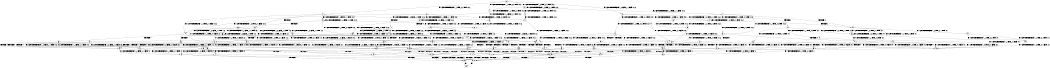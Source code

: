digraph BCG {
size = "7, 10.5";
center = TRUE;
node [shape = circle];
0 [peripheries = 2];
0 -> 1 [label = "EX !0 !ATOMIC_EXCH_BRANCH (1, +1, TRUE, +0, 2, TRUE) !:0:1:2:"];
0 -> 2 [label = "EX !1 !ATOMIC_EXCH_BRANCH (1, +0, TRUE, +0, 1, TRUE) !:0:1:2:"];
0 -> 3 [label = "EX !2 !ATOMIC_EXCH_BRANCH (1, +0, FALSE, +1, 1, FALSE) !:0:1:2:"];
0 -> 4 [label = "EX !0 !ATOMIC_EXCH_BRANCH (1, +1, TRUE, +0, 2, TRUE) !:0:1:2:"];
1 -> 5 [label = "EX !2 !ATOMIC_EXCH_BRANCH (1, +0, FALSE, +1, 1, TRUE) !:0:1:2:"];
2 -> 6 [label = "EX !0 !ATOMIC_EXCH_BRANCH (1, +1, TRUE, +0, 2, TRUE) !:0:1:2:"];
2 -> 7 [label = "EX !2 !ATOMIC_EXCH_BRANCH (1, +0, FALSE, +1, 1, FALSE) !:0:1:2:"];
2 -> 8 [label = "EX !0 !ATOMIC_EXCH_BRANCH (1, +1, TRUE, +0, 2, TRUE) !:0:1:2:"];
2 -> 2 [label = "EX !1 !ATOMIC_EXCH_BRANCH (1, +0, TRUE, +0, 1, TRUE) !:0:1:2:"];
3 -> 9 [label = "EX !0 !ATOMIC_EXCH_BRANCH (1, +1, TRUE, +0, 2, TRUE) !:0:1:2:"];
3 -> 10 [label = "TERMINATE !2"];
3 -> 11 [label = "EX !1 !ATOMIC_EXCH_BRANCH (1, +0, TRUE, +0, 1, TRUE) !:0:1:2:"];
3 -> 12 [label = "EX !0 !ATOMIC_EXCH_BRANCH (1, +1, TRUE, +0, 2, TRUE) !:0:1:2:"];
4 -> 5 [label = "EX !2 !ATOMIC_EXCH_BRANCH (1, +0, FALSE, +1, 1, TRUE) !:0:1:2:"];
4 -> 13 [label = "TERMINATE !0"];
4 -> 14 [label = "EX !1 !ATOMIC_EXCH_BRANCH (1, +0, TRUE, +0, 1, FALSE) !:0:1:2:"];
4 -> 15 [label = "EX !2 !ATOMIC_EXCH_BRANCH (1, +0, FALSE, +1, 1, TRUE) !:0:1:2:"];
5 -> 16 [label = "EX !1 !ATOMIC_EXCH_BRANCH (1, +0, TRUE, +0, 1, FALSE) !:0:1:2:"];
6 -> 17 [label = "EX !1 !ATOMIC_EXCH_BRANCH (1, +0, TRUE, +0, 1, FALSE) !:0:1:2:"];
7 -> 18 [label = "EX !1 !ATOMIC_EXCH_BRANCH (1, +0, TRUE, +0, 1, TRUE) !:0:1:2:"];
7 -> 19 [label = "TERMINATE !2"];
7 -> 20 [label = "EX !0 !ATOMIC_EXCH_BRANCH (1, +1, TRUE, +0, 2, TRUE) !:0:1:2:"];
7 -> 11 [label = "EX !1 !ATOMIC_EXCH_BRANCH (1, +0, TRUE, +0, 1, TRUE) !:0:1:2:"];
8 -> 17 [label = "EX !1 !ATOMIC_EXCH_BRANCH (1, +0, TRUE, +0, 1, FALSE) !:0:1:2:"];
8 -> 21 [label = "TERMINATE !0"];
8 -> 22 [label = "EX !2 !ATOMIC_EXCH_BRANCH (1, +0, FALSE, +1, 1, TRUE) !:0:1:2:"];
8 -> 14 [label = "EX !1 !ATOMIC_EXCH_BRANCH (1, +0, TRUE, +0, 1, FALSE) !:0:1:2:"];
9 -> 23 [label = "EX !1 !ATOMIC_EXCH_BRANCH (1, +0, TRUE, +0, 1, FALSE) !:0:1:2:"];
10 -> 24 [label = "EX !0 !ATOMIC_EXCH_BRANCH (1, +1, TRUE, +0, 2, TRUE) !:0:1:"];
10 -> 25 [label = "EX !1 !ATOMIC_EXCH_BRANCH (1, +0, TRUE, +0, 1, TRUE) !:0:1:"];
10 -> 26 [label = "EX !0 !ATOMIC_EXCH_BRANCH (1, +1, TRUE, +0, 2, TRUE) !:0:1:"];
11 -> 27 [label = "EX !0 !ATOMIC_EXCH_BRANCH (1, +1, TRUE, +0, 2, TRUE) !:0:1:2:"];
11 -> 19 [label = "TERMINATE !2"];
11 -> 20 [label = "EX !0 !ATOMIC_EXCH_BRANCH (1, +1, TRUE, +0, 2, TRUE) !:0:1:2:"];
11 -> 11 [label = "EX !1 !ATOMIC_EXCH_BRANCH (1, +0, TRUE, +0, 1, TRUE) !:0:1:2:"];
12 -> 23 [label = "EX !1 !ATOMIC_EXCH_BRANCH (1, +0, TRUE, +0, 1, FALSE) !:0:1:2:"];
12 -> 28 [label = "TERMINATE !2"];
12 -> 29 [label = "TERMINATE !0"];
12 -> 30 [label = "EX !1 !ATOMIC_EXCH_BRANCH (1, +0, TRUE, +0, 1, FALSE) !:0:1:2:"];
13 -> 31 [label = "EX !2 !ATOMIC_EXCH_BRANCH (1, +0, FALSE, +1, 1, TRUE) !:1:2:"];
13 -> 32 [label = "EX !1 !ATOMIC_EXCH_BRANCH (1, +0, TRUE, +0, 1, FALSE) !:1:2:"];
13 -> 33 [label = "EX !2 !ATOMIC_EXCH_BRANCH (1, +0, FALSE, +1, 1, TRUE) !:1:2:"];
14 -> 34 [label = "EX !2 !ATOMIC_EXCH_BRANCH (1, +0, FALSE, +1, 1, FALSE) !:0:1:2:"];
14 -> 35 [label = "TERMINATE !1"];
14 -> 36 [label = "TERMINATE !0"];
14 -> 37 [label = "EX !2 !ATOMIC_EXCH_BRANCH (1, +0, FALSE, +1, 1, FALSE) !:0:1:2:"];
15 -> 16 [label = "EX !1 !ATOMIC_EXCH_BRANCH (1, +0, TRUE, +0, 1, FALSE) !:0:1:2:"];
15 -> 38 [label = "TERMINATE !0"];
15 -> 39 [label = "EX !1 !ATOMIC_EXCH_BRANCH (1, +0, TRUE, +0, 1, FALSE) !:0:1:2:"];
15 -> 15 [label = "EX !2 !ATOMIC_EXCH_BRANCH (1, +0, FALSE, +1, 1, TRUE) !:0:1:2:"];
16 -> 34 [label = "EX !2 !ATOMIC_EXCH_BRANCH (1, +0, FALSE, +1, 1, FALSE) !:0:1:2:"];
17 -> 34 [label = "EX !2 !ATOMIC_EXCH_BRANCH (1, +0, FALSE, +1, 1, FALSE) !:0:1:2:"];
18 -> 27 [label = "EX !0 !ATOMIC_EXCH_BRANCH (1, +1, TRUE, +0, 2, TRUE) !:0:1:2:"];
19 -> 40 [label = "EX !1 !ATOMIC_EXCH_BRANCH (1, +0, TRUE, +0, 1, TRUE) !:0:1:"];
19 -> 41 [label = "EX !0 !ATOMIC_EXCH_BRANCH (1, +1, TRUE, +0, 2, TRUE) !:0:1:"];
19 -> 25 [label = "EX !1 !ATOMIC_EXCH_BRANCH (1, +0, TRUE, +0, 1, TRUE) !:0:1:"];
20 -> 23 [label = "EX !1 !ATOMIC_EXCH_BRANCH (1, +0, TRUE, +0, 1, FALSE) !:0:1:2:"];
20 -> 42 [label = "TERMINATE !2"];
20 -> 43 [label = "TERMINATE !0"];
20 -> 30 [label = "EX !1 !ATOMIC_EXCH_BRANCH (1, +0, TRUE, +0, 1, FALSE) !:0:1:2:"];
21 -> 44 [label = "EX !1 !ATOMIC_EXCH_BRANCH (1, +0, TRUE, +0, 1, FALSE) !:1:2:"];
21 -> 45 [label = "EX !2 !ATOMIC_EXCH_BRANCH (1, +0, FALSE, +1, 1, TRUE) !:1:2:"];
21 -> 32 [label = "EX !1 !ATOMIC_EXCH_BRANCH (1, +0, TRUE, +0, 1, FALSE) !:1:2:"];
22 -> 16 [label = "EX !1 !ATOMIC_EXCH_BRANCH (1, +0, TRUE, +0, 1, FALSE) !:0:1:2:"];
22 -> 46 [label = "TERMINATE !0"];
22 -> 22 [label = "EX !2 !ATOMIC_EXCH_BRANCH (1, +0, FALSE, +1, 1, TRUE) !:0:1:2:"];
22 -> 39 [label = "EX !1 !ATOMIC_EXCH_BRANCH (1, +0, TRUE, +0, 1, FALSE) !:0:1:2:"];
23 -> 47 [label = "TERMINATE !0"];
24 -> 48 [label = "EX !1 !ATOMIC_EXCH_BRANCH (1, +0, TRUE, +0, 1, FALSE) !:0:1:"];
25 -> 49 [label = "EX !0 !ATOMIC_EXCH_BRANCH (1, +1, TRUE, +0, 2, TRUE) !:0:1:"];
25 -> 41 [label = "EX !0 !ATOMIC_EXCH_BRANCH (1, +1, TRUE, +0, 2, TRUE) !:0:1:"];
25 -> 25 [label = "EX !1 !ATOMIC_EXCH_BRANCH (1, +0, TRUE, +0, 1, TRUE) !:0:1:"];
26 -> 48 [label = "EX !1 !ATOMIC_EXCH_BRANCH (1, +0, TRUE, +0, 1, FALSE) !:0:1:"];
26 -> 50 [label = "TERMINATE !0"];
26 -> 51 [label = "EX !1 !ATOMIC_EXCH_BRANCH (1, +0, TRUE, +0, 1, FALSE) !:0:1:"];
27 -> 23 [label = "EX !1 !ATOMIC_EXCH_BRANCH (1, +0, TRUE, +0, 1, FALSE) !:0:1:2:"];
28 -> 48 [label = "EX !1 !ATOMIC_EXCH_BRANCH (1, +0, TRUE, +0, 1, FALSE) !:0:1:"];
28 -> 50 [label = "TERMINATE !0"];
28 -> 51 [label = "EX !1 !ATOMIC_EXCH_BRANCH (1, +0, TRUE, +0, 1, FALSE) !:0:1:"];
29 -> 52 [label = "EX !1 !ATOMIC_EXCH_BRANCH (1, +0, TRUE, +0, 1, FALSE) !:1:2:"];
29 -> 50 [label = "TERMINATE !2"];
29 -> 53 [label = "EX !1 !ATOMIC_EXCH_BRANCH (1, +0, TRUE, +0, 1, FALSE) !:1:2:"];
30 -> 47 [label = "TERMINATE !0"];
30 -> 54 [label = "TERMINATE !1"];
30 -> 55 [label = "TERMINATE !2"];
30 -> 56 [label = "TERMINATE !0"];
31 -> 57 [label = "EX !1 !ATOMIC_EXCH_BRANCH (1, +0, TRUE, +0, 1, FALSE) !:1:2:"];
32 -> 58 [label = "EX !2 !ATOMIC_EXCH_BRANCH (1, +0, FALSE, +1, 1, FALSE) !:1:2:"];
32 -> 59 [label = "TERMINATE !1"];
32 -> 60 [label = "EX !2 !ATOMIC_EXCH_BRANCH (1, +0, FALSE, +1, 1, FALSE) !:1:2:"];
33 -> 57 [label = "EX !1 !ATOMIC_EXCH_BRANCH (1, +0, TRUE, +0, 1, FALSE) !:1:2:"];
33 -> 61 [label = "EX !1 !ATOMIC_EXCH_BRANCH (1, +0, TRUE, +0, 1, FALSE) !:1:2:"];
33 -> 33 [label = "EX !2 !ATOMIC_EXCH_BRANCH (1, +0, FALSE, +1, 1, TRUE) !:1:2:"];
34 -> 47 [label = "TERMINATE !0"];
35 -> 62 [label = "EX !2 !ATOMIC_EXCH_BRANCH (1, +0, FALSE, +1, 1, FALSE) !:0:2:"];
35 -> 59 [label = "TERMINATE !0"];
35 -> 63 [label = "EX !2 !ATOMIC_EXCH_BRANCH (1, +0, FALSE, +1, 1, FALSE) !:0:2:"];
36 -> 58 [label = "EX !2 !ATOMIC_EXCH_BRANCH (1, +0, FALSE, +1, 1, FALSE) !:1:2:"];
36 -> 59 [label = "TERMINATE !1"];
36 -> 60 [label = "EX !2 !ATOMIC_EXCH_BRANCH (1, +0, FALSE, +1, 1, FALSE) !:1:2:"];
37 -> 47 [label = "TERMINATE !0"];
37 -> 54 [label = "TERMINATE !1"];
37 -> 55 [label = "TERMINATE !2"];
37 -> 56 [label = "TERMINATE !0"];
38 -> 31 [label = "EX !2 !ATOMIC_EXCH_BRANCH (1, +0, FALSE, +1, 1, TRUE) !:1:2:"];
38 -> 61 [label = "EX !1 !ATOMIC_EXCH_BRANCH (1, +0, TRUE, +0, 1, FALSE) !:1:2:"];
38 -> 33 [label = "EX !2 !ATOMIC_EXCH_BRANCH (1, +0, FALSE, +1, 1, TRUE) !:1:2:"];
39 -> 34 [label = "EX !2 !ATOMIC_EXCH_BRANCH (1, +0, FALSE, +1, 1, FALSE) !:0:1:2:"];
39 -> 64 [label = "TERMINATE !1"];
39 -> 65 [label = "TERMINATE !0"];
39 -> 37 [label = "EX !2 !ATOMIC_EXCH_BRANCH (1, +0, FALSE, +1, 1, FALSE) !:0:1:2:"];
40 -> 49 [label = "EX !0 !ATOMIC_EXCH_BRANCH (1, +1, TRUE, +0, 2, TRUE) !:0:1:"];
41 -> 48 [label = "EX !1 !ATOMIC_EXCH_BRANCH (1, +0, TRUE, +0, 1, FALSE) !:0:1:"];
41 -> 66 [label = "TERMINATE !0"];
41 -> 51 [label = "EX !1 !ATOMIC_EXCH_BRANCH (1, +0, TRUE, +0, 1, FALSE) !:0:1:"];
42 -> 48 [label = "EX !1 !ATOMIC_EXCH_BRANCH (1, +0, TRUE, +0, 1, FALSE) !:0:1:"];
42 -> 66 [label = "TERMINATE !0"];
42 -> 51 [label = "EX !1 !ATOMIC_EXCH_BRANCH (1, +0, TRUE, +0, 1, FALSE) !:0:1:"];
43 -> 52 [label = "EX !1 !ATOMIC_EXCH_BRANCH (1, +0, TRUE, +0, 1, FALSE) !:1:2:"];
43 -> 66 [label = "TERMINATE !2"];
43 -> 53 [label = "EX !1 !ATOMIC_EXCH_BRANCH (1, +0, TRUE, +0, 1, FALSE) !:1:2:"];
44 -> 58 [label = "EX !2 !ATOMIC_EXCH_BRANCH (1, +0, FALSE, +1, 1, FALSE) !:1:2:"];
45 -> 57 [label = "EX !1 !ATOMIC_EXCH_BRANCH (1, +0, TRUE, +0, 1, FALSE) !:1:2:"];
45 -> 45 [label = "EX !2 !ATOMIC_EXCH_BRANCH (1, +0, FALSE, +1, 1, TRUE) !:1:2:"];
45 -> 61 [label = "EX !1 !ATOMIC_EXCH_BRANCH (1, +0, TRUE, +0, 1, FALSE) !:1:2:"];
46 -> 57 [label = "EX !1 !ATOMIC_EXCH_BRANCH (1, +0, TRUE, +0, 1, FALSE) !:1:2:"];
46 -> 45 [label = "EX !2 !ATOMIC_EXCH_BRANCH (1, +0, FALSE, +1, 1, TRUE) !:1:2:"];
46 -> 61 [label = "EX !1 !ATOMIC_EXCH_BRANCH (1, +0, TRUE, +0, 1, FALSE) !:1:2:"];
47 -> 67 [label = "TERMINATE !2"];
48 -> 67 [label = "TERMINATE !0"];
49 -> 48 [label = "EX !1 !ATOMIC_EXCH_BRANCH (1, +0, TRUE, +0, 1, FALSE) !:0:1:"];
50 -> 68 [label = "EX !1 !ATOMIC_EXCH_BRANCH (1, +0, TRUE, +0, 1, FALSE) !:1:"];
50 -> 69 [label = "EX !1 !ATOMIC_EXCH_BRANCH (1, +0, TRUE, +0, 1, FALSE) !:1:"];
51 -> 67 [label = "TERMINATE !0"];
51 -> 70 [label = "TERMINATE !1"];
51 -> 71 [label = "TERMINATE !0"];
52 -> 67 [label = "TERMINATE !2"];
53 -> 67 [label = "TERMINATE !2"];
53 -> 72 [label = "TERMINATE !1"];
53 -> 71 [label = "TERMINATE !2"];
54 -> 73 [label = "TERMINATE !0"];
54 -> 70 [label = "TERMINATE !2"];
54 -> 72 [label = "TERMINATE !0"];
55 -> 67 [label = "TERMINATE !0"];
55 -> 70 [label = "TERMINATE !1"];
55 -> 71 [label = "TERMINATE !0"];
56 -> 67 [label = "TERMINATE !2"];
56 -> 72 [label = "TERMINATE !1"];
56 -> 71 [label = "TERMINATE !2"];
57 -> 58 [label = "EX !2 !ATOMIC_EXCH_BRANCH (1, +0, FALSE, +1, 1, FALSE) !:1:2:"];
58 -> 67 [label = "TERMINATE !2"];
59 -> 74 [label = "EX !2 !ATOMIC_EXCH_BRANCH (1, +0, FALSE, +1, 1, FALSE) !:2:"];
59 -> 75 [label = "EX !2 !ATOMIC_EXCH_BRANCH (1, +0, FALSE, +1, 1, FALSE) !:2:"];
60 -> 67 [label = "TERMINATE !2"];
60 -> 72 [label = "TERMINATE !1"];
60 -> 71 [label = "TERMINATE !2"];
61 -> 58 [label = "EX !2 !ATOMIC_EXCH_BRANCH (1, +0, FALSE, +1, 1, FALSE) !:1:2:"];
61 -> 76 [label = "TERMINATE !1"];
61 -> 60 [label = "EX !2 !ATOMIC_EXCH_BRANCH (1, +0, FALSE, +1, 1, FALSE) !:1:2:"];
62 -> 73 [label = "TERMINATE !0"];
63 -> 73 [label = "TERMINATE !0"];
63 -> 70 [label = "TERMINATE !2"];
63 -> 72 [label = "TERMINATE !0"];
64 -> 62 [label = "EX !2 !ATOMIC_EXCH_BRANCH (1, +0, FALSE, +1, 1, FALSE) !:0:2:"];
64 -> 76 [label = "TERMINATE !0"];
64 -> 63 [label = "EX !2 !ATOMIC_EXCH_BRANCH (1, +0, FALSE, +1, 1, FALSE) !:0:2:"];
65 -> 58 [label = "EX !2 !ATOMIC_EXCH_BRANCH (1, +0, FALSE, +1, 1, FALSE) !:1:2:"];
65 -> 76 [label = "TERMINATE !1"];
65 -> 60 [label = "EX !2 !ATOMIC_EXCH_BRANCH (1, +0, FALSE, +1, 1, FALSE) !:1:2:"];
66 -> 68 [label = "EX !1 !ATOMIC_EXCH_BRANCH (1, +0, TRUE, +0, 1, FALSE) !:1:"];
66 -> 69 [label = "EX !1 !ATOMIC_EXCH_BRANCH (1, +0, TRUE, +0, 1, FALSE) !:1:"];
67 -> 77 [label = "TERMINATE !1"];
68 -> 77 [label = "TERMINATE !1"];
69 -> 77 [label = "TERMINATE !1"];
69 -> 78 [label = "TERMINATE !1"];
70 -> 77 [label = "TERMINATE !0"];
70 -> 78 [label = "TERMINATE !0"];
71 -> 77 [label = "TERMINATE !1"];
71 -> 78 [label = "TERMINATE !1"];
72 -> 77 [label = "TERMINATE !2"];
72 -> 78 [label = "TERMINATE !2"];
73 -> 77 [label = "TERMINATE !2"];
74 -> 77 [label = "TERMINATE !2"];
75 -> 77 [label = "TERMINATE !2"];
75 -> 78 [label = "TERMINATE !2"];
76 -> 74 [label = "EX !2 !ATOMIC_EXCH_BRANCH (1, +0, FALSE, +1, 1, FALSE) !:2:"];
76 -> 75 [label = "EX !2 !ATOMIC_EXCH_BRANCH (1, +0, FALSE, +1, 1, FALSE) !:2:"];
77 -> 79 [label = "exit"];
78 -> 79 [label = "exit"];
}
